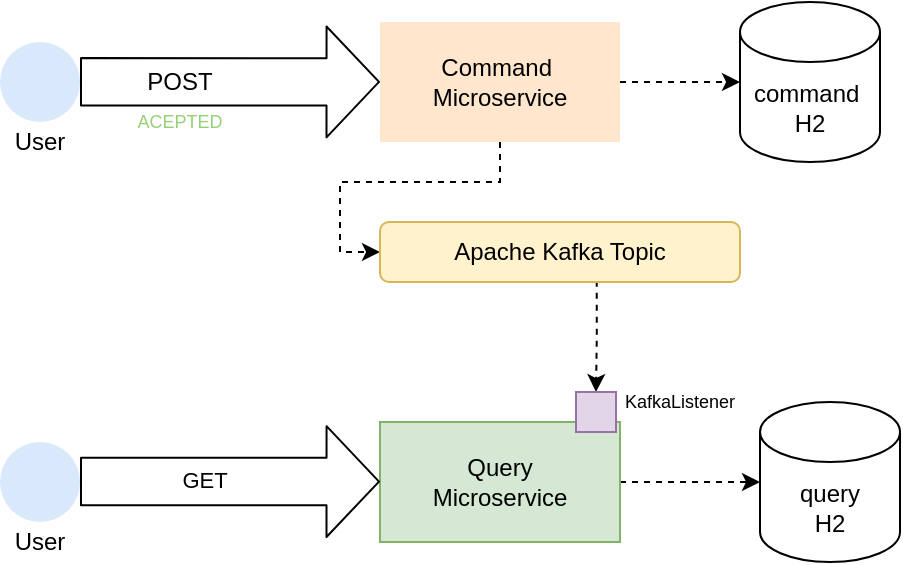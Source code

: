 <mxfile version="13.10.3" type="github"><diagram id="dwUuTy2cjDjsSNc9xWwy" name="Page-1"><mxGraphModel dx="593" dy="313" grid="1" gridSize="10" guides="1" tooltips="1" connect="1" arrows="1" fold="1" page="1" pageScale="1" pageWidth="827" pageHeight="1169" math="0" shadow="0"><root><mxCell id="0"/><mxCell id="1" parent="0"/><mxCell id="FPQnXXEWQoTXQ_zC0M5o-1" value="" style="ellipse;whiteSpace=wrap;html=1;fillColor=#dae8fc;strokeColor=none;" vertex="1" parent="1"><mxGeometry x="60" y="160" width="40" height="40" as="geometry"/></mxCell><mxCell id="FPQnXXEWQoTXQ_zC0M5o-2" value="User" style="text;html=1;strokeColor=none;fillColor=none;align=center;verticalAlign=middle;whiteSpace=wrap;rounded=0;" vertex="1" parent="1"><mxGeometry x="60" y="200" width="40" height="20" as="geometry"/></mxCell><mxCell id="FPQnXXEWQoTXQ_zC0M5o-6" value="POST" style="text;html=1;strokeColor=none;fillColor=none;align=center;verticalAlign=middle;whiteSpace=wrap;rounded=0;" vertex="1" parent="1"><mxGeometry x="130" y="170" width="40" height="20" as="geometry"/></mxCell><mxCell id="FPQnXXEWQoTXQ_zC0M5o-11" value="" style="shape=flexArrow;endArrow=classic;html=1;endWidth=30.698;endSize=8.412;width=23.721;" edge="1" parent="1" target="FPQnXXEWQoTXQ_zC0M5o-12"><mxGeometry width="50" height="50" relative="1" as="geometry"><mxPoint x="100" y="179.88" as="sourcePoint"/><mxPoint x="220" y="179.88" as="targetPoint"/></mxGeometry></mxCell><mxCell id="FPQnXXEWQoTXQ_zC0M5o-14" style="edgeStyle=orthogonalEdgeStyle;rounded=0;orthogonalLoop=1;jettySize=auto;html=1;exitX=1;exitY=0.5;exitDx=0;exitDy=0;entryX=0;entryY=0.5;entryDx=0;entryDy=0;entryPerimeter=0;dashed=1;" edge="1" parent="1" source="FPQnXXEWQoTXQ_zC0M5o-12" target="FPQnXXEWQoTXQ_zC0M5o-13"><mxGeometry relative="1" as="geometry"/></mxCell><mxCell id="FPQnXXEWQoTXQ_zC0M5o-19" style="edgeStyle=orthogonalEdgeStyle;rounded=0;orthogonalLoop=1;jettySize=auto;html=1;exitX=0.5;exitY=1;exitDx=0;exitDy=0;entryX=0;entryY=0.5;entryDx=0;entryDy=0;dashed=1;" edge="1" parent="1" source="FPQnXXEWQoTXQ_zC0M5o-12" target="FPQnXXEWQoTXQ_zC0M5o-15"><mxGeometry relative="1" as="geometry"/></mxCell><mxCell id="FPQnXXEWQoTXQ_zC0M5o-12" value="Command&amp;nbsp;&lt;br&gt;Microservice" style="rounded=0;whiteSpace=wrap;html=1;fillColor=#ffe6cc;strokeColor=none;" vertex="1" parent="1"><mxGeometry x="250" y="150" width="120" height="60" as="geometry"/></mxCell><mxCell id="FPQnXXEWQoTXQ_zC0M5o-13" value="command&amp;nbsp;&lt;br&gt;H2" style="shape=cylinder3;whiteSpace=wrap;html=1;boundedLbl=1;backgroundOutline=1;size=15;" vertex="1" parent="1"><mxGeometry x="430" y="140" width="70" height="80" as="geometry"/></mxCell><mxCell id="FPQnXXEWQoTXQ_zC0M5o-23" style="edgeStyle=orthogonalEdgeStyle;rounded=0;orthogonalLoop=1;jettySize=auto;html=1;exitX=0.602;exitY=0.978;exitDx=0;exitDy=0;entryX=0.5;entryY=0;entryDx=0;entryDy=0;dashed=1;exitPerimeter=0;" edge="1" parent="1" source="FPQnXXEWQoTXQ_zC0M5o-15" target="FPQnXXEWQoTXQ_zC0M5o-22"><mxGeometry relative="1" as="geometry"/></mxCell><mxCell id="FPQnXXEWQoTXQ_zC0M5o-15" value="Apache Kafka Topic" style="rounded=1;whiteSpace=wrap;html=1;fillColor=#fff2cc;strokeColor=#d6b656;" vertex="1" parent="1"><mxGeometry x="250" y="250" width="180" height="30" as="geometry"/></mxCell><mxCell id="FPQnXXEWQoTXQ_zC0M5o-17" value="" style="shape=image;verticalLabelPosition=bottom;labelBackgroundColor=#ffffff;verticalAlign=top;aspect=fixed;imageAspect=0;image=https://cdn.icon-icons.com/icons2/2248/PNG/512/apache_kafka_icon_138937.png;" vertex="1" parent="1"><mxGeometry x="430" y="250" width="32" height="32" as="geometry"/></mxCell><mxCell id="FPQnXXEWQoTXQ_zC0M5o-26" style="edgeStyle=orthogonalEdgeStyle;rounded=0;orthogonalLoop=1;jettySize=auto;html=1;exitX=1;exitY=0.5;exitDx=0;exitDy=0;entryX=0;entryY=0.5;entryDx=0;entryDy=0;entryPerimeter=0;dashed=1;" edge="1" parent="1" source="FPQnXXEWQoTXQ_zC0M5o-21" target="FPQnXXEWQoTXQ_zC0M5o-25"><mxGeometry relative="1" as="geometry"/></mxCell><mxCell id="FPQnXXEWQoTXQ_zC0M5o-21" value="Query&lt;br&gt;Microservice" style="rounded=0;whiteSpace=wrap;html=1;fillColor=#d5e8d4;strokeColor=#82b366;" vertex="1" parent="1"><mxGeometry x="250" y="350" width="120" height="60" as="geometry"/></mxCell><mxCell id="FPQnXXEWQoTXQ_zC0M5o-22" value="" style="rounded=0;whiteSpace=wrap;html=1;fillColor=#e1d5e7;strokeColor=#9673a6;" vertex="1" parent="1"><mxGeometry x="348" y="335" width="20" height="20" as="geometry"/></mxCell><mxCell id="FPQnXXEWQoTXQ_zC0M5o-24" value="KafkaListener" style="text;html=1;strokeColor=none;fillColor=none;align=center;verticalAlign=middle;whiteSpace=wrap;rounded=0;fontSize=9;" vertex="1" parent="1"><mxGeometry x="380" y="330" width="40" height="20" as="geometry"/></mxCell><mxCell id="FPQnXXEWQoTXQ_zC0M5o-25" value="query&lt;br&gt;H2" style="shape=cylinder3;whiteSpace=wrap;html=1;boundedLbl=1;backgroundOutline=1;size=15;" vertex="1" parent="1"><mxGeometry x="440" y="340" width="70" height="80" as="geometry"/></mxCell><mxCell id="FPQnXXEWQoTXQ_zC0M5o-27" value="" style="ellipse;whiteSpace=wrap;html=1;fillColor=#dae8fc;strokeColor=none;" vertex="1" parent="1"><mxGeometry x="60" y="360" width="40" height="40" as="geometry"/></mxCell><mxCell id="FPQnXXEWQoTXQ_zC0M5o-28" value="User" style="text;html=1;strokeColor=none;fillColor=none;align=center;verticalAlign=middle;whiteSpace=wrap;rounded=0;" vertex="1" parent="1"><mxGeometry x="60" y="400" width="40" height="20" as="geometry"/></mxCell><mxCell id="FPQnXXEWQoTXQ_zC0M5o-29" value="" style="shape=flexArrow;endArrow=classic;html=1;endWidth=30.698;endSize=8.412;width=23.721;" edge="1" parent="1"><mxGeometry width="50" height="50" relative="1" as="geometry"><mxPoint x="100" y="379.71" as="sourcePoint"/><mxPoint x="250" y="379.796" as="targetPoint"/></mxGeometry></mxCell><mxCell id="FPQnXXEWQoTXQ_zC0M5o-30" value="GET" style="edgeLabel;html=1;align=center;verticalAlign=middle;resizable=0;points=[];" vertex="1" connectable="0" parent="FPQnXXEWQoTXQ_zC0M5o-29"><mxGeometry x="-0.171" y="1" relative="1" as="geometry"><mxPoint as="offset"/></mxGeometry></mxCell><mxCell id="FPQnXXEWQoTXQ_zC0M5o-33" value="&lt;font color=&quot;#97d077&quot;&gt;ACEPTED&lt;/font&gt;" style="text;html=1;strokeColor=none;fillColor=none;align=center;verticalAlign=middle;whiteSpace=wrap;rounded=0;fontSize=9;" vertex="1" parent="1"><mxGeometry x="130" y="190" width="40" height="20" as="geometry"/></mxCell></root></mxGraphModel></diagram></mxfile>